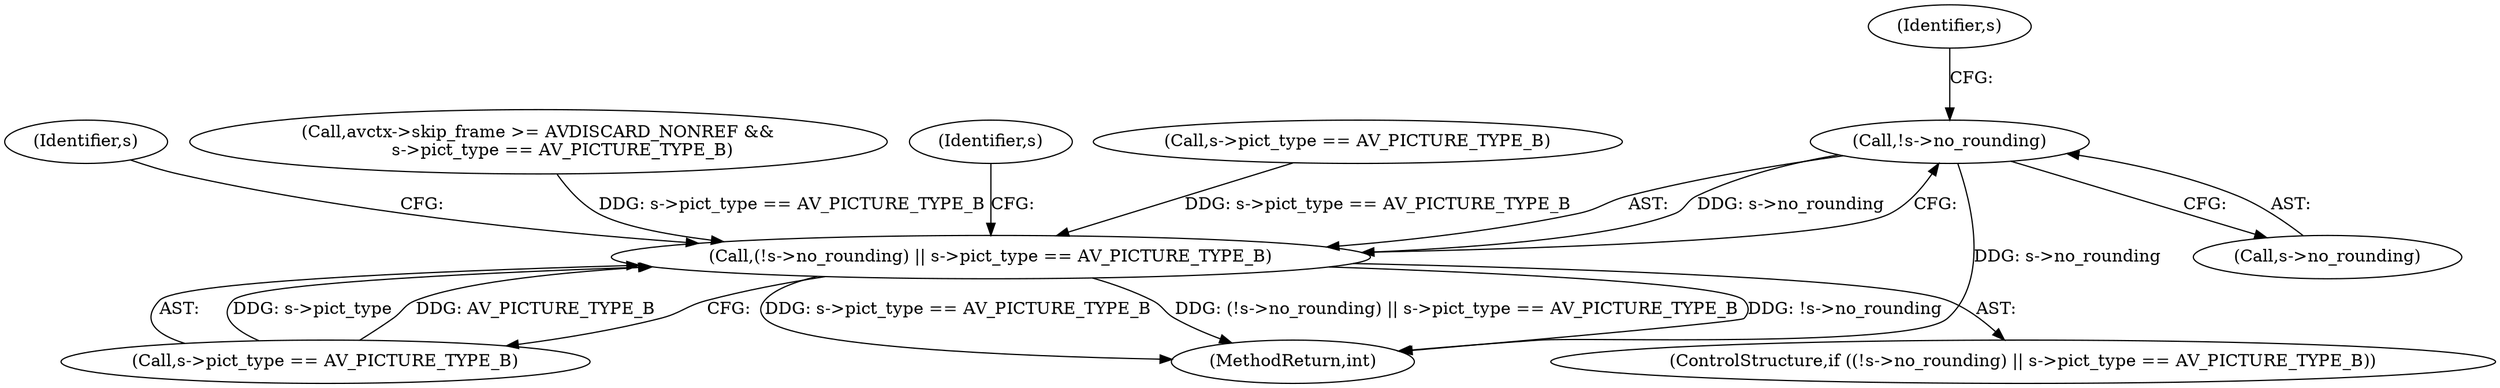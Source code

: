 digraph "0_FFmpeg_bd27a9364ca274ca97f1df6d984e88a0700fb235_0@pointer" {
"1000878" [label="(Call,!s->no_rounding)"];
"1000877" [label="(Call,(!s->no_rounding) || s->pict_type == AV_PICTURE_TYPE_B)"];
"1000879" [label="(Call,s->no_rounding)"];
"1000861" [label="(Call,s->pict_type == AV_PICTURE_TYPE_B)"];
"1000878" [label="(Call,!s->no_rounding)"];
"1000882" [label="(Call,s->pict_type == AV_PICTURE_TYPE_B)"];
"1000915" [label="(Identifier,s)"];
"1000823" [label="(Call,avctx->skip_frame >= AVDISCARD_NONREF &&\n         s->pict_type == AV_PICTURE_TYPE_B)"];
"1000891" [label="(Identifier,s)"];
"1000877" [label="(Call,(!s->no_rounding) || s->pict_type == AV_PICTURE_TYPE_B)"];
"1000884" [label="(Identifier,s)"];
"1001474" [label="(MethodReturn,int)"];
"1000876" [label="(ControlStructure,if ((!s->no_rounding) || s->pict_type == AV_PICTURE_TYPE_B))"];
"1000878" -> "1000877"  [label="AST: "];
"1000878" -> "1000879"  [label="CFG: "];
"1000879" -> "1000878"  [label="AST: "];
"1000884" -> "1000878"  [label="CFG: "];
"1000877" -> "1000878"  [label="CFG: "];
"1000878" -> "1001474"  [label="DDG: s->no_rounding"];
"1000878" -> "1000877"  [label="DDG: s->no_rounding"];
"1000877" -> "1000876"  [label="AST: "];
"1000877" -> "1000882"  [label="CFG: "];
"1000882" -> "1000877"  [label="AST: "];
"1000891" -> "1000877"  [label="CFG: "];
"1000915" -> "1000877"  [label="CFG: "];
"1000877" -> "1001474"  [label="DDG: !s->no_rounding"];
"1000877" -> "1001474"  [label="DDG: s->pict_type == AV_PICTURE_TYPE_B"];
"1000877" -> "1001474"  [label="DDG: (!s->no_rounding) || s->pict_type == AV_PICTURE_TYPE_B"];
"1000823" -> "1000877"  [label="DDG: s->pict_type == AV_PICTURE_TYPE_B"];
"1000861" -> "1000877"  [label="DDG: s->pict_type == AV_PICTURE_TYPE_B"];
"1000882" -> "1000877"  [label="DDG: s->pict_type"];
"1000882" -> "1000877"  [label="DDG: AV_PICTURE_TYPE_B"];
}
